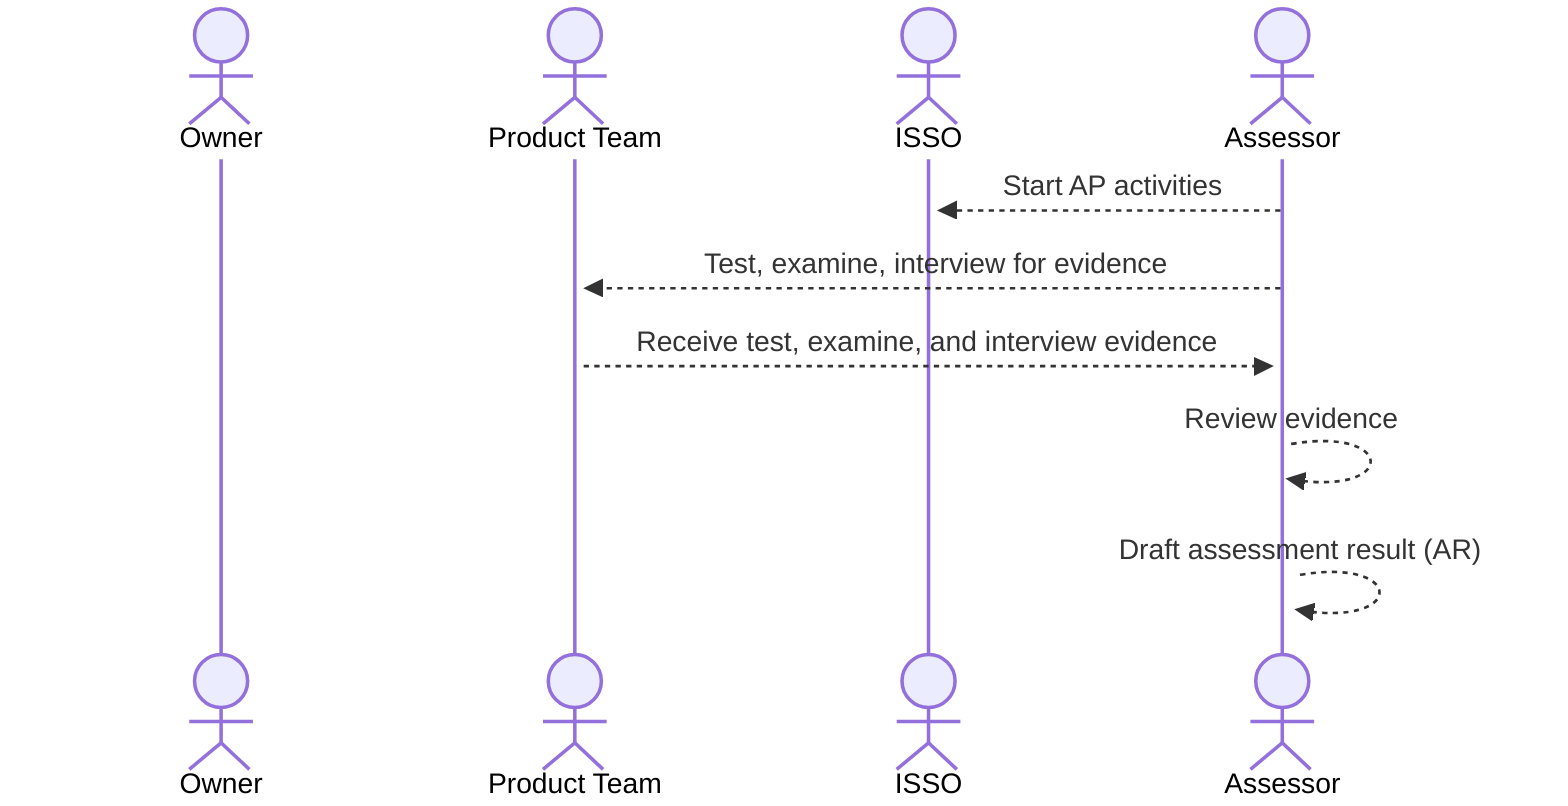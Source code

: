 sequenceDiagram
    actor Owner
    actor Product Team
    actor ISSO
    actor Assessor
    Assessor-->>+ISSO: Start AP activities
    Assessor-->>+Product Team: Test, examine, interview for evidence
    Product Team-->>+Assessor: Receive test, examine, and interview evidence
    Assessor-->>+Assessor: Review evidence
    Assessor-->>+Assessor: Draft assessment result (AR)